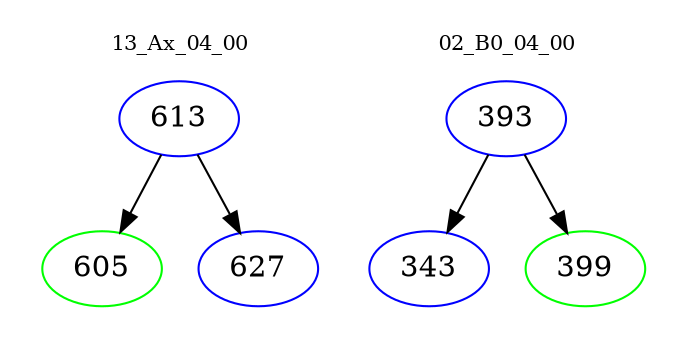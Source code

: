 digraph{
subgraph cluster_0 {
color = white
label = "13_Ax_04_00";
fontsize=10;
T0_613 [label="613", color="blue"]
T0_613 -> T0_605 [color="black"]
T0_605 [label="605", color="green"]
T0_613 -> T0_627 [color="black"]
T0_627 [label="627", color="blue"]
}
subgraph cluster_1 {
color = white
label = "02_B0_04_00";
fontsize=10;
T1_393 [label="393", color="blue"]
T1_393 -> T1_343 [color="black"]
T1_343 [label="343", color="blue"]
T1_393 -> T1_399 [color="black"]
T1_399 [label="399", color="green"]
}
}
